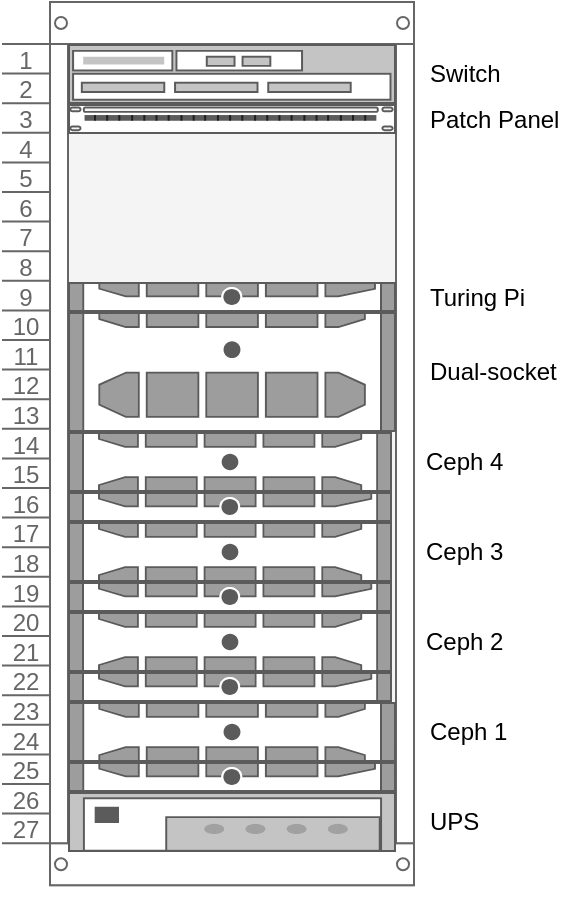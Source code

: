 <mxfile version="20.8.23" type="github" pages="8">
  <diagram id="Quo61Ri9_a2yAbudEfrT" name="Rack">
    <mxGraphModel dx="1232" dy="1152" grid="1" gridSize="10" guides="1" tooltips="1" connect="1" arrows="1" fold="1" page="1" pageScale="1" pageWidth="850" pageHeight="1100" math="0" shadow="0">
      <root>
        <mxCell id="0" />
        <mxCell id="1" parent="0" />
        <mxCell id="zNo3CK7nKQr4pIhICBur-1" value="" style="strokeColor=#666666;html=1;verticalLabelPosition=bottom;labelBackgroundColor=#ffffff;verticalAlign=top;outlineConnect=0;shadow=0;dashed=0;shape=mxgraph.rackGeneral.rackCabinet2;fillColor2=#f4f4f4;container=1;collapsible=0;childLayout=rack;allowGaps=1;marginLeft=33;marginRight=9;marginTop=21;marginBottom=22;textColor=#666666;numDisp=ascend;unitNum=27;" parent="1" vertex="1">
          <mxGeometry x="300" y="170" width="206" height="450" as="geometry" />
        </mxCell>
        <mxCell id="zNo3CK7nKQr4pIhICBur-23" value="Switch" style="strokeColor=#666666;html=1;labelPosition=right;align=left;spacingLeft=15;shadow=0;dashed=0;outlineConnect=0;shape=mxgraph.rack.general.switches_1;" parent="zNo3CK7nKQr4pIhICBur-1" vertex="1">
          <mxGeometry x="33" y="21" width="164" height="30" as="geometry" />
        </mxCell>
        <mxCell id="zNo3CK7nKQr4pIhICBur-21" value="Patch Panel" style="strokeColor=#666666;html=1;labelPosition=right;align=left;spacingLeft=15;shadow=0;dashed=0;outlineConnect=0;shape=mxgraph.rack.general.cat5e_rack_mount_patch_panel_24_ports;" parent="zNo3CK7nKQr4pIhICBur-1" vertex="1">
          <mxGeometry x="33" y="51" width="164" height="15" as="geometry" />
        </mxCell>
        <mxCell id="zNo3CK7nKQr4pIhICBur-26" value="Turing Pi" style="strokeColor=#666666;html=1;labelPosition=right;align=left;spacingLeft=15;shadow=0;dashed=0;outlineConnect=0;shape=mxgraph.rack.dell.dell_poweredge_1u;" parent="zNo3CK7nKQr4pIhICBur-1" vertex="1">
          <mxGeometry x="33" y="140" width="164" height="15" as="geometry" />
        </mxCell>
        <mxCell id="zNo3CK7nKQr4pIhICBur-8" value="Dual-socket" style="strokeColor=#666666;html=1;labelPosition=right;align=left;spacingLeft=15;shadow=0;dashed=0;outlineConnect=0;shape=mxgraph.rack.dell.dell_poweredge_4u;" parent="zNo3CK7nKQr4pIhICBur-1" vertex="1">
          <mxGeometry x="33" y="155" width="164" height="60" as="geometry" />
        </mxCell>
        <mxCell id="zNo3CK7nKQr4pIhICBur-18" value="" style="group;labelPosition=right;verticalLabelPosition=middle;align=left;verticalAlign=middle;" parent="zNo3CK7nKQr4pIhICBur-1" vertex="1" connectable="0">
          <mxGeometry x="33" y="215" width="164" height="45" as="geometry" />
        </mxCell>
        <mxCell id="zNo3CK7nKQr4pIhICBur-19" value="Ceph 4" style="strokeColor=#666666;html=1;labelPosition=right;align=left;spacingLeft=15;shadow=0;dashed=0;outlineConnect=0;shape=mxgraph.rack.dell.dell_poweredge_2u;" parent="zNo3CK7nKQr4pIhICBur-18" vertex="1">
          <mxGeometry width="162" height="30" as="geometry" />
        </mxCell>
        <mxCell id="zNo3CK7nKQr4pIhICBur-20" value="" style="strokeColor=#666666;html=1;labelPosition=right;align=left;spacingLeft=15;shadow=0;dashed=0;outlineConnect=0;shape=mxgraph.rack.dell.dell_poweredge_1u;" parent="zNo3CK7nKQr4pIhICBur-18" vertex="1">
          <mxGeometry y="30" width="162" height="15" as="geometry" />
        </mxCell>
        <mxCell id="zNo3CK7nKQr4pIhICBur-30" value="" style="group;labelPosition=right;verticalLabelPosition=middle;align=left;verticalAlign=middle;" parent="zNo3CK7nKQr4pIhICBur-1" vertex="1" connectable="0">
          <mxGeometry x="33" y="260" width="164" height="45" as="geometry" />
        </mxCell>
        <mxCell id="zNo3CK7nKQr4pIhICBur-31" value="Ceph 3" style="strokeColor=#666666;html=1;labelPosition=right;align=left;spacingLeft=15;shadow=0;dashed=0;outlineConnect=0;shape=mxgraph.rack.dell.dell_poweredge_2u;" parent="zNo3CK7nKQr4pIhICBur-30" vertex="1">
          <mxGeometry width="162" height="30.0" as="geometry" />
        </mxCell>
        <mxCell id="zNo3CK7nKQr4pIhICBur-32" value="" style="strokeColor=#666666;html=1;labelPosition=right;align=left;spacingLeft=15;shadow=0;dashed=0;outlineConnect=0;shape=mxgraph.rack.dell.dell_poweredge_1u;" parent="zNo3CK7nKQr4pIhICBur-30" vertex="1">
          <mxGeometry y="30.0" width="162" height="15.0" as="geometry" />
        </mxCell>
        <mxCell id="zNo3CK7nKQr4pIhICBur-34" value="" style="group" parent="zNo3CK7nKQr4pIhICBur-1" vertex="1" connectable="0">
          <mxGeometry x="33" y="305" width="164" height="45" as="geometry" />
        </mxCell>
        <mxCell id="zNo3CK7nKQr4pIhICBur-13" value="Ceph 2" style="strokeColor=#666666;html=1;labelPosition=right;align=left;spacingLeft=15;shadow=0;dashed=0;outlineConnect=0;shape=mxgraph.rack.dell.dell_poweredge_2u;" parent="zNo3CK7nKQr4pIhICBur-34" vertex="1">
          <mxGeometry width="162" height="30" as="geometry" />
        </mxCell>
        <mxCell id="zNo3CK7nKQr4pIhICBur-14" value="" style="strokeColor=#666666;html=1;labelPosition=right;align=left;spacingLeft=15;shadow=0;dashed=0;outlineConnect=0;shape=mxgraph.rack.dell.dell_poweredge_1u;" parent="zNo3CK7nKQr4pIhICBur-34" vertex="1">
          <mxGeometry y="30" width="162" height="15" as="geometry" />
        </mxCell>
        <mxCell id="zNo3CK7nKQr4pIhICBur-33" value="" style="group" parent="zNo3CK7nKQr4pIhICBur-1" vertex="1" connectable="0">
          <mxGeometry x="33" y="350" width="164" height="45" as="geometry" />
        </mxCell>
        <mxCell id="zNo3CK7nKQr4pIhICBur-6" value="Ceph 1" style="strokeColor=#666666;html=1;labelPosition=right;align=left;spacingLeft=15;shadow=0;dashed=0;outlineConnect=0;shape=mxgraph.rack.dell.dell_poweredge_2u;" parent="zNo3CK7nKQr4pIhICBur-33" vertex="1">
          <mxGeometry width="164" height="30" as="geometry" />
        </mxCell>
        <mxCell id="zNo3CK7nKQr4pIhICBur-7" value="" style="strokeColor=#666666;html=1;labelPosition=right;align=left;spacingLeft=15;shadow=0;dashed=0;outlineConnect=0;shape=mxgraph.rack.dell.dell_poweredge_1u;" parent="zNo3CK7nKQr4pIhICBur-33" vertex="1">
          <mxGeometry y="30" width="164" height="15" as="geometry" />
        </mxCell>
        <mxCell id="zNo3CK7nKQr4pIhICBur-28" value="UPS" style="strokeColor=#666666;html=1;labelPosition=right;align=left;spacingLeft=15;shadow=0;dashed=0;outlineConnect=0;shape=mxgraph.rack.general.hub;" parent="zNo3CK7nKQr4pIhICBur-1" vertex="1">
          <mxGeometry x="33" y="395" width="164" height="30" as="geometry" />
        </mxCell>
      </root>
    </mxGraphModel>
  </diagram>
  <diagram id="E1EfsuxhSvi0O3DrFGvF" name="Network Overview">
    <mxGraphModel dx="1232" dy="1152" grid="1" gridSize="10" guides="1" tooltips="1" connect="1" arrows="1" fold="1" page="1" pageScale="1" pageWidth="850" pageHeight="1100" math="0" shadow="0">
      <root>
        <mxCell id="0" />
        <mxCell id="1" parent="0" />
        <mxCell id="7sLhB7o1R7ILvc8eoV0f-6" style="edgeStyle=orthogonalEdgeStyle;rounded=0;orthogonalLoop=1;jettySize=auto;html=1;entryX=0.1;entryY=1;entryDx=0;entryDy=0;entryPerimeter=0;" parent="1" source="7sLhB7o1R7ILvc8eoV0f-2" target="7sLhB7o1R7ILvc8eoV0f-5" edge="1">
          <mxGeometry relative="1" as="geometry" />
        </mxCell>
        <UserObject label="SuperMicro" link="data:page/id,ElCHXQXP82IoNYrYS7ia" id="7sLhB7o1R7ILvc8eoV0f-2">
          <mxCell style="sketch=0;aspect=fixed;pointerEvents=1;shadow=0;dashed=0;html=1;strokeColor=none;labelPosition=center;verticalLabelPosition=bottom;verticalAlign=top;align=center;fillColor=#00188D;shape=mxgraph.mscae.enterprise.device" parent="1" vertex="1">
            <mxGeometry x="336" y="524" width="50" height="26" as="geometry" />
          </mxCell>
        </UserObject>
        <mxCell id="7sLhB7o1R7ILvc8eoV0f-8" style="edgeStyle=orthogonalEdgeStyle;rounded=0;orthogonalLoop=1;jettySize=auto;html=1;entryX=0.9;entryY=1;entryDx=0;entryDy=0;entryPerimeter=0;" parent="1" source="7sLhB7o1R7ILvc8eoV0f-3" target="7sLhB7o1R7ILvc8eoV0f-5" edge="1">
          <mxGeometry relative="1" as="geometry" />
        </mxCell>
        <UserObject label="Ceph" link="data:page/id,j83oYdBpqzVburkKQ1tJ" id="7sLhB7o1R7ILvc8eoV0f-3">
          <mxCell style="sketch=0;aspect=fixed;pointerEvents=1;shadow=0;dashed=0;html=1;strokeColor=none;labelPosition=center;verticalLabelPosition=bottom;verticalAlign=top;align=center;fillColor=#00188D;shape=mxgraph.mscae.enterprise.device" parent="1" vertex="1">
            <mxGeometry x="465" y="524" width="50" height="26" as="geometry" />
          </mxCell>
        </UserObject>
        <mxCell id="7sLhB7o1R7ILvc8eoV0f-7" style="edgeStyle=orthogonalEdgeStyle;rounded=0;orthogonalLoop=1;jettySize=auto;html=1;entryX=0.5;entryY=1;entryDx=0;entryDy=0;entryPerimeter=0;" parent="1" source="7sLhB7o1R7ILvc8eoV0f-4" target="7sLhB7o1R7ILvc8eoV0f-5" edge="1">
          <mxGeometry relative="1" as="geometry" />
        </mxCell>
        <UserObject label="JellyHive" link="data:page/id,f75ZTOVikK77dWQOuikO" id="7sLhB7o1R7ILvc8eoV0f-4">
          <mxCell style="sketch=0;aspect=fixed;pointerEvents=1;shadow=0;dashed=0;html=1;strokeColor=none;labelPosition=center;verticalLabelPosition=bottom;verticalAlign=top;align=center;fillColor=#00188D;shape=mxgraph.mscae.enterprise.device" parent="1" vertex="1">
            <mxGeometry x="400.5" y="524" width="50" height="26" as="geometry" />
          </mxCell>
        </UserObject>
        <mxCell id="5HfGmw7fs_nK85q7B12F-2" style="edgeStyle=orthogonalEdgeStyle;rounded=0;orthogonalLoop=1;jettySize=auto;html=1;exitX=0.5;exitY=0;exitDx=0;exitDy=0;exitPerimeter=0;entryX=0.5;entryY=0.71;entryDx=0;entryDy=0;entryPerimeter=0;" parent="1" source="7sLhB7o1R7ILvc8eoV0f-5" target="5HfGmw7fs_nK85q7B12F-1" edge="1">
          <mxGeometry relative="1" as="geometry" />
        </mxCell>
        <mxCell id="7sLhB7o1R7ILvc8eoV0f-5" value="10G&amp;nbsp; SFP+ Switch" style="fontColor=#0066CC;verticalAlign=middle;verticalLabelPosition=middle;labelPosition=left;align=right;html=1;outlineConnect=0;fillColor=#CCCCCC;strokeColor=#6881B3;gradientColor=none;gradientDirection=north;strokeWidth=2;shape=mxgraph.networks.switch;" parent="1" vertex="1">
          <mxGeometry x="376" y="394" width="100" height="30" as="geometry" />
        </mxCell>
        <mxCell id="7sLhB7o1R7ILvc8eoV0f-9" value="" style="sketch=0;aspect=fixed;pointerEvents=1;shadow=0;dashed=0;html=1;strokeColor=none;labelPosition=center;verticalLabelPosition=bottom;verticalAlign=top;align=center;fillColor=#00188D;shape=mxgraph.mscae.enterprise.wireless_connection;rotation=-90;" parent="1" vertex="1">
          <mxGeometry x="404.5" y="215.62" width="42" height="50" as="geometry" />
        </mxCell>
        <mxCell id="7sLhB7o1R7ILvc8eoV0f-10" value="Orbi Main" style="sketch=0;aspect=fixed;pointerEvents=1;shadow=0;dashed=0;html=1;strokeColor=none;labelPosition=left;verticalLabelPosition=middle;verticalAlign=middle;align=right;fillColor=#00188D;shape=mxgraph.mscae.enterprise.router" parent="1" vertex="1">
          <mxGeometry x="386" y="154" width="79" height="61.62" as="geometry" />
        </mxCell>
        <mxCell id="5HfGmw7fs_nK85q7B12F-1" value="Orbi Room" style="sketch=0;aspect=fixed;pointerEvents=1;shadow=0;dashed=0;html=1;strokeColor=none;labelPosition=left;verticalLabelPosition=middle;verticalAlign=middle;align=right;fillColor=#00188D;shape=mxgraph.mscae.enterprise.router" parent="1" vertex="1">
          <mxGeometry x="386" y="274" width="79" height="61.62" as="geometry" />
        </mxCell>
      </root>
    </mxGraphModel>
  </diagram>
  <diagram id="ElCHXQXP82IoNYrYS7ia" name="SuperMicro DualSock">
    <mxGraphModel dx="1232" dy="1152" grid="1" gridSize="10" guides="1" tooltips="1" connect="1" arrows="1" fold="1" page="1" pageScale="1" pageWidth="850" pageHeight="1100" math="0" shadow="0">
      <root>
        <mxCell id="0" />
        <mxCell id="1" parent="0" />
      </root>
    </mxGraphModel>
  </diagram>
  <diagram id="j83oYdBpqzVburkKQ1tJ" name="Ceph">
    <mxGraphModel dx="1232" dy="1152" grid="1" gridSize="10" guides="1" tooltips="1" connect="1" arrows="1" fold="1" page="1" pageScale="1" pageWidth="850" pageHeight="1100" math="0" shadow="0">
      <root>
        <mxCell id="0" />
        <mxCell id="1" parent="0" />
        <mxCell id="AwaVexAP-3yjNLGgfEaI-5" style="edgeStyle=orthogonalEdgeStyle;rounded=0;orthogonalLoop=1;jettySize=auto;html=1;exitX=0.5;exitY=0;exitDx=0;exitDy=0;exitPerimeter=0;entryX=0.01;entryY=0.98;entryDx=0;entryDy=0;entryPerimeter=0;" parent="1" source="AwaVexAP-3yjNLGgfEaI-1" target="AwaVexAP-3yjNLGgfEaI-4" edge="1">
          <mxGeometry relative="1" as="geometry" />
        </mxCell>
        <UserObject label="Ceph-1" link="data:page/id,Vjd5sq-JhDC3Dur63Eyk" id="AwaVexAP-3yjNLGgfEaI-1">
          <mxCell style="sketch=0;aspect=fixed;pointerEvents=1;shadow=0;dashed=0;html=1;strokeColor=none;labelPosition=center;verticalLabelPosition=bottom;verticalAlign=top;align=center;fillColor=#00188D;shape=mxgraph.mscae.enterprise.server_generic" parent="1" vertex="1">
            <mxGeometry x="330" y="490" width="24" height="50" as="geometry" />
          </mxCell>
        </UserObject>
        <mxCell id="AwaVexAP-3yjNLGgfEaI-6" style="edgeStyle=orthogonalEdgeStyle;rounded=0;orthogonalLoop=1;jettySize=auto;html=1;exitX=0.5;exitY=0;exitDx=0;exitDy=0;exitPerimeter=0;entryX=0.5;entryY=1;entryDx=0;entryDy=0;entryPerimeter=0;" parent="1" source="AwaVexAP-3yjNLGgfEaI-2" target="AwaVexAP-3yjNLGgfEaI-4" edge="1">
          <mxGeometry relative="1" as="geometry" />
        </mxCell>
        <UserObject label="Ceph-2" link="data:page/id,dJAMB9YnKg-9HXfTzt0Q" id="AwaVexAP-3yjNLGgfEaI-2">
          <mxCell style="sketch=0;aspect=fixed;pointerEvents=1;shadow=0;dashed=0;html=1;strokeColor=none;labelPosition=center;verticalLabelPosition=bottom;verticalAlign=top;align=center;fillColor=#00188D;shape=mxgraph.mscae.enterprise.server_generic" parent="1" vertex="1">
            <mxGeometry x="450" y="490" width="24" height="50" as="geometry" />
          </mxCell>
        </UserObject>
        <mxCell id="AwaVexAP-3yjNLGgfEaI-7" style="edgeStyle=orthogonalEdgeStyle;rounded=0;orthogonalLoop=1;jettySize=auto;html=1;exitX=0.5;exitY=0;exitDx=0;exitDy=0;exitPerimeter=0;entryX=0.99;entryY=0.98;entryDx=0;entryDy=0;entryPerimeter=0;" parent="1" source="AwaVexAP-3yjNLGgfEaI-3" target="AwaVexAP-3yjNLGgfEaI-4" edge="1">
          <mxGeometry relative="1" as="geometry" />
        </mxCell>
        <UserObject label="Ceph-3" link="data:page/id,MnN-UX4BbHbzCIjnVO7I" id="AwaVexAP-3yjNLGgfEaI-3">
          <mxCell style="sketch=0;aspect=fixed;pointerEvents=1;shadow=0;dashed=0;html=1;strokeColor=none;labelPosition=center;verticalLabelPosition=bottom;verticalAlign=top;align=center;fillColor=#00188D;shape=mxgraph.mscae.enterprise.server_generic" parent="1" vertex="1">
            <mxGeometry x="570" y="490" width="24" height="50" as="geometry" />
          </mxCell>
        </UserObject>
        <mxCell id="AwaVexAP-3yjNLGgfEaI-4" value="10Gb SFP+ Switch" style="sketch=0;aspect=fixed;pointerEvents=1;shadow=0;dashed=0;html=1;strokeColor=none;labelPosition=center;verticalLabelPosition=top;verticalAlign=bottom;align=center;fillColor=#00188D;shape=mxgraph.mscae.enterprise.device" parent="1" vertex="1">
          <mxGeometry x="437" y="320" width="50" height="26" as="geometry" />
        </mxCell>
        <UserObject label="Go Back" link="data:page/id,E1EfsuxhSvi0O3DrFGvF" id="1Opaqr3p8xX2t_JSOPM--1">
          <mxCell style="shape=flexArrow;endArrow=classic;html=1;rounded=0;labelPosition=right;verticalLabelPosition=bottom;align=left;verticalAlign=top;" parent="1" edge="1">
            <mxGeometry width="50" height="50" relative="1" as="geometry">
              <mxPoint x="90" y="90" as="sourcePoint" />
              <mxPoint x="40" y="40" as="targetPoint" />
            </mxGeometry>
          </mxCell>
        </UserObject>
      </root>
    </mxGraphModel>
  </diagram>
  <diagram id="Vjd5sq-JhDC3Dur63Eyk" name="Ceph-1">
    <mxGraphModel dx="1232" dy="1152" grid="1" gridSize="10" guides="1" tooltips="1" connect="1" arrows="1" fold="1" page="1" pageScale="1" pageWidth="850" pageHeight="1100" math="0" shadow="0">
      <root>
        <mxCell id="0" />
        <mxCell id="1" parent="0" />
        <mxCell id="ApBoAAum1uApdB_s47ig-1" value="SFP+ NIC, Dual port" style="sketch=0;aspect=fixed;pointerEvents=1;shadow=0;dashed=0;html=1;strokeColor=none;labelPosition=center;verticalLabelPosition=bottom;verticalAlign=top;align=center;fillColor=#00188D;shape=mxgraph.mscae.enterprise.network_card" parent="1" vertex="1">
          <mxGeometry x="520" y="720" width="50" height="35" as="geometry" />
        </mxCell>
        <mxCell id="ApBoAAum1uApdB_s47ig-2" value="mITX/mATX 2U Chassis, 4~ 3.5&quot; drives" style="sketch=0;aspect=fixed;pointerEvents=1;shadow=0;dashed=0;html=1;strokeColor=none;labelPosition=center;verticalLabelPosition=top;verticalAlign=bottom;align=center;fillColor=#00188D;shape=mxgraph.mscae.enterprise.device" parent="1" vertex="1">
          <mxGeometry x="400" y="450" width="50" height="26" as="geometry" />
        </mxCell>
        <mxCell id="ApBoAAum1uApdB_s47ig-3" style="edgeStyle=orthogonalEdgeStyle;rounded=0;orthogonalLoop=1;jettySize=auto;html=1;exitX=1;exitY=0.505;exitDx=0;exitDy=0;exitPerimeter=0;" parent="1" source="ApBoAAum1uApdB_s47ig-5" target="ApBoAAum1uApdB_s47ig-1" edge="1">
          <mxGeometry relative="1" as="geometry" />
        </mxCell>
        <mxCell id="ApBoAAum1uApdB_s47ig-4" style="edgeStyle=orthogonalEdgeStyle;rounded=0;orthogonalLoop=1;jettySize=auto;html=1;exitX=0.5;exitY=0.03;exitDx=0;exitDy=0;exitPerimeter=0;entryX=0.5;entryY=1;entryDx=0;entryDy=0;entryPerimeter=0;" parent="1" source="ApBoAAum1uApdB_s47ig-5" target="ApBoAAum1uApdB_s47ig-15" edge="1">
          <mxGeometry relative="1" as="geometry" />
        </mxCell>
        <mxCell id="ApBoAAum1uApdB_s47ig-5" value="Ryzen 7 5700G" style="sketch=0;aspect=fixed;pointerEvents=1;shadow=0;dashed=0;html=1;strokeColor=none;labelPosition=left;verticalLabelPosition=middle;verticalAlign=middle;align=right;fillColor=#00188D;shape=mxgraph.mscae.enterprise.connectors" parent="1" vertex="1">
          <mxGeometry x="400" y="720" width="50" height="34" as="geometry" />
        </mxCell>
        <mxCell id="ApBoAAum1uApdB_s47ig-6" style="edgeStyle=orthogonalEdgeStyle;rounded=0;orthogonalLoop=1;jettySize=auto;html=1;exitX=1;exitY=0.5;exitDx=0;exitDy=0;exitPerimeter=0;entryX=0;entryY=0.5;entryDx=0;entryDy=0;entryPerimeter=0;" parent="1" source="ApBoAAum1uApdB_s47ig-7" target="ApBoAAum1uApdB_s47ig-15" edge="1">
          <mxGeometry relative="1" as="geometry" />
        </mxCell>
        <mxCell id="ApBoAAum1uApdB_s47ig-7" value="4TB 3.5&quot; HDD" style="sketch=0;aspect=fixed;pointerEvents=1;shadow=0;dashed=0;html=1;strokeColor=none;labelPosition=center;verticalLabelPosition=bottom;verticalAlign=top;align=center;fillColor=#00188D;shape=mxgraph.mscae.enterprise.database_generic" parent="1" vertex="1">
          <mxGeometry x="114.5" y="700" width="37" height="50" as="geometry" />
        </mxCell>
        <mxCell id="ApBoAAum1uApdB_s47ig-8" style="edgeStyle=orthogonalEdgeStyle;rounded=0;orthogonalLoop=1;jettySize=auto;html=1;exitX=1;exitY=0.5;exitDx=0;exitDy=0;exitPerimeter=0;entryX=0;entryY=0.5;entryDx=0;entryDy=0;entryPerimeter=0;" parent="1" source="ApBoAAum1uApdB_s47ig-9" target="ApBoAAum1uApdB_s47ig-15" edge="1">
          <mxGeometry relative="1" as="geometry" />
        </mxCell>
        <mxCell id="ApBoAAum1uApdB_s47ig-9" value="M.2 NVMe for OS" style="sketch=0;aspect=fixed;pointerEvents=1;shadow=0;dashed=0;html=1;strokeColor=none;labelPosition=center;verticalLabelPosition=top;verticalAlign=bottom;align=center;fillColor=#00188D;shape=mxgraph.mscae.enterprise.document" parent="1" vertex="1">
          <mxGeometry x="111.5" y="490" width="40" height="50" as="geometry" />
        </mxCell>
        <mxCell id="ApBoAAum1uApdB_s47ig-10" style="edgeStyle=orthogonalEdgeStyle;rounded=0;orthogonalLoop=1;jettySize=auto;html=1;exitX=1;exitY=0.5;exitDx=0;exitDy=0;exitPerimeter=0;entryX=0;entryY=0.5;entryDx=0;entryDy=0;entryPerimeter=0;" parent="1" source="ApBoAAum1uApdB_s47ig-11" target="ApBoAAum1uApdB_s47ig-15" edge="1">
          <mxGeometry relative="1" as="geometry" />
        </mxCell>
        <mxCell id="ApBoAAum1uApdB_s47ig-11" value="M.2 NVMe for Journaling" style="sketch=0;aspect=fixed;pointerEvents=1;shadow=0;dashed=0;html=1;strokeColor=none;labelPosition=center;verticalLabelPosition=bottom;verticalAlign=top;align=center;fillColor=#00188D;shape=mxgraph.mscae.enterprise.document" parent="1" vertex="1">
          <mxGeometry x="110" y="589" width="40" height="50" as="geometry" />
        </mxCell>
        <mxCell id="ApBoAAum1uApdB_s47ig-12" style="edgeStyle=orthogonalEdgeStyle;rounded=0;orthogonalLoop=1;jettySize=auto;html=1;exitX=0.5;exitY=0;exitDx=0;exitDy=0;exitPerimeter=0;entryX=0.5;entryY=0.97;entryDx=0;entryDy=0;entryPerimeter=0;" parent="1" source="ApBoAAum1uApdB_s47ig-13" target="ApBoAAum1uApdB_s47ig-5" edge="1">
          <mxGeometry relative="1" as="geometry" />
        </mxCell>
        <mxCell id="ApBoAAum1uApdB_s47ig-13" value="32-64GB Ram" style="sketch=0;aspect=fixed;pointerEvents=1;shadow=0;dashed=0;html=1;strokeColor=none;labelPosition=center;verticalLabelPosition=bottom;verticalAlign=top;align=center;fillColor=#00188D;shape=mxgraph.mscae.enterprise.storage" parent="1" vertex="1">
          <mxGeometry x="400" y="840" width="50" height="41" as="geometry" />
        </mxCell>
        <mxCell id="ApBoAAum1uApdB_s47ig-14" style="edgeStyle=orthogonalEdgeStyle;rounded=0;orthogonalLoop=1;jettySize=auto;html=1;exitX=0.5;exitY=0;exitDx=0;exitDy=0;exitPerimeter=0;entryX=0.5;entryY=1;entryDx=0;entryDy=0;entryPerimeter=0;" parent="1" source="ApBoAAum1uApdB_s47ig-15" target="ApBoAAum1uApdB_s47ig-2" edge="1">
          <mxGeometry relative="1" as="geometry" />
        </mxCell>
        <mxCell id="ApBoAAum1uApdB_s47ig-15" value="mITX/mATX motherboard" style="sketch=0;aspect=fixed;pointerEvents=1;shadow=0;dashed=0;html=1;strokeColor=none;labelPosition=right;verticalLabelPosition=middle;verticalAlign=middle;align=left;fillColor=#00188D;shape=mxgraph.mscae.enterprise.smartcard" parent="1" vertex="1">
          <mxGeometry x="400" y="598" width="50" height="32" as="geometry" />
        </mxCell>
        <UserObject label="Go Back" link="data:page/id,j83oYdBpqzVburkKQ1tJ" id="hIyNV1SKVltQaKVPm9AW-1">
          <mxCell style="shape=flexArrow;endArrow=classic;html=1;rounded=0;labelPosition=right;verticalLabelPosition=bottom;align=left;verticalAlign=top;" parent="1" edge="1">
            <mxGeometry width="50" height="50" relative="1" as="geometry">
              <mxPoint x="90" y="90" as="sourcePoint" />
              <mxPoint x="40" y="40" as="targetPoint" />
            </mxGeometry>
          </mxCell>
        </UserObject>
      </root>
    </mxGraphModel>
  </diagram>
  <diagram id="dJAMB9YnKg-9HXfTzt0Q" name="Ceph-2">
    <mxGraphModel dx="1232" dy="1152" grid="1" gridSize="10" guides="1" tooltips="1" connect="1" arrows="1" fold="1" page="1" pageScale="1" pageWidth="850" pageHeight="1100" math="0" shadow="0">
      <root>
        <mxCell id="0" />
        <mxCell id="1" parent="0" />
        <mxCell id="Hj6cFRKGHhb9x1Fbf2D3-1" value="SFP+ NIC, Dual port" style="sketch=0;aspect=fixed;pointerEvents=1;shadow=0;dashed=0;html=1;strokeColor=none;labelPosition=center;verticalLabelPosition=bottom;verticalAlign=top;align=center;fillColor=#00188D;shape=mxgraph.mscae.enterprise.network_card" parent="1" vertex="1">
          <mxGeometry x="520" y="720" width="50" height="35" as="geometry" />
        </mxCell>
        <mxCell id="Hj6cFRKGHhb9x1Fbf2D3-2" value="mITX/mATX 2U Chassis, 4~ 3.5&quot; drives" style="sketch=0;aspect=fixed;pointerEvents=1;shadow=0;dashed=0;html=1;strokeColor=none;labelPosition=center;verticalLabelPosition=top;verticalAlign=bottom;align=center;fillColor=#00188D;shape=mxgraph.mscae.enterprise.device" parent="1" vertex="1">
          <mxGeometry x="400" y="450" width="50" height="26" as="geometry" />
        </mxCell>
        <mxCell id="Hj6cFRKGHhb9x1Fbf2D3-3" style="edgeStyle=orthogonalEdgeStyle;rounded=0;orthogonalLoop=1;jettySize=auto;html=1;exitX=1;exitY=0.505;exitDx=0;exitDy=0;exitPerimeter=0;" parent="1" source="Hj6cFRKGHhb9x1Fbf2D3-5" target="Hj6cFRKGHhb9x1Fbf2D3-1" edge="1">
          <mxGeometry relative="1" as="geometry" />
        </mxCell>
        <mxCell id="Hj6cFRKGHhb9x1Fbf2D3-4" style="edgeStyle=orthogonalEdgeStyle;rounded=0;orthogonalLoop=1;jettySize=auto;html=1;exitX=0.5;exitY=0.03;exitDx=0;exitDy=0;exitPerimeter=0;entryX=0.5;entryY=1;entryDx=0;entryDy=0;entryPerimeter=0;" parent="1" source="Hj6cFRKGHhb9x1Fbf2D3-5" target="Hj6cFRKGHhb9x1Fbf2D3-15" edge="1">
          <mxGeometry relative="1" as="geometry" />
        </mxCell>
        <mxCell id="Hj6cFRKGHhb9x1Fbf2D3-5" value="Ryzen 7 5700G" style="sketch=0;aspect=fixed;pointerEvents=1;shadow=0;dashed=0;html=1;strokeColor=none;labelPosition=left;verticalLabelPosition=middle;verticalAlign=middle;align=right;fillColor=#00188D;shape=mxgraph.mscae.enterprise.connectors" parent="1" vertex="1">
          <mxGeometry x="400" y="720" width="50" height="34" as="geometry" />
        </mxCell>
        <mxCell id="Hj6cFRKGHhb9x1Fbf2D3-6" style="edgeStyle=orthogonalEdgeStyle;rounded=0;orthogonalLoop=1;jettySize=auto;html=1;exitX=1;exitY=0.5;exitDx=0;exitDy=0;exitPerimeter=0;entryX=0;entryY=0.5;entryDx=0;entryDy=0;entryPerimeter=0;" parent="1" source="Hj6cFRKGHhb9x1Fbf2D3-7" target="Hj6cFRKGHhb9x1Fbf2D3-15" edge="1">
          <mxGeometry relative="1" as="geometry" />
        </mxCell>
        <mxCell id="Hj6cFRKGHhb9x1Fbf2D3-7" value="4TB 3.5&quot; HDD" style="sketch=0;aspect=fixed;pointerEvents=1;shadow=0;dashed=0;html=1;strokeColor=none;labelPosition=center;verticalLabelPosition=bottom;verticalAlign=top;align=center;fillColor=#00188D;shape=mxgraph.mscae.enterprise.database_generic" parent="1" vertex="1">
          <mxGeometry x="114.5" y="700" width="37" height="50" as="geometry" />
        </mxCell>
        <mxCell id="Hj6cFRKGHhb9x1Fbf2D3-8" style="edgeStyle=orthogonalEdgeStyle;rounded=0;orthogonalLoop=1;jettySize=auto;html=1;exitX=1;exitY=0.5;exitDx=0;exitDy=0;exitPerimeter=0;entryX=0;entryY=0.5;entryDx=0;entryDy=0;entryPerimeter=0;" parent="1" source="Hj6cFRKGHhb9x1Fbf2D3-9" target="Hj6cFRKGHhb9x1Fbf2D3-15" edge="1">
          <mxGeometry relative="1" as="geometry" />
        </mxCell>
        <mxCell id="Hj6cFRKGHhb9x1Fbf2D3-9" value="M.2 NVMe for OS" style="sketch=0;aspect=fixed;pointerEvents=1;shadow=0;dashed=0;html=1;strokeColor=none;labelPosition=center;verticalLabelPosition=top;verticalAlign=bottom;align=center;fillColor=#00188D;shape=mxgraph.mscae.enterprise.document" parent="1" vertex="1">
          <mxGeometry x="111.5" y="490" width="40" height="50" as="geometry" />
        </mxCell>
        <mxCell id="Hj6cFRKGHhb9x1Fbf2D3-10" style="edgeStyle=orthogonalEdgeStyle;rounded=0;orthogonalLoop=1;jettySize=auto;html=1;exitX=1;exitY=0.5;exitDx=0;exitDy=0;exitPerimeter=0;entryX=0;entryY=0.5;entryDx=0;entryDy=0;entryPerimeter=0;" parent="1" source="Hj6cFRKGHhb9x1Fbf2D3-11" target="Hj6cFRKGHhb9x1Fbf2D3-15" edge="1">
          <mxGeometry relative="1" as="geometry" />
        </mxCell>
        <mxCell id="Hj6cFRKGHhb9x1Fbf2D3-11" value="M.2 NVMe for Journaling" style="sketch=0;aspect=fixed;pointerEvents=1;shadow=0;dashed=0;html=1;strokeColor=none;labelPosition=center;verticalLabelPosition=bottom;verticalAlign=top;align=center;fillColor=#00188D;shape=mxgraph.mscae.enterprise.document" parent="1" vertex="1">
          <mxGeometry x="110" y="589" width="40" height="50" as="geometry" />
        </mxCell>
        <mxCell id="Hj6cFRKGHhb9x1Fbf2D3-12" style="edgeStyle=orthogonalEdgeStyle;rounded=0;orthogonalLoop=1;jettySize=auto;html=1;exitX=0.5;exitY=0;exitDx=0;exitDy=0;exitPerimeter=0;entryX=0.5;entryY=0.97;entryDx=0;entryDy=0;entryPerimeter=0;" parent="1" source="Hj6cFRKGHhb9x1Fbf2D3-13" target="Hj6cFRKGHhb9x1Fbf2D3-5" edge="1">
          <mxGeometry relative="1" as="geometry" />
        </mxCell>
        <mxCell id="Hj6cFRKGHhb9x1Fbf2D3-13" value="32-64GB Ram" style="sketch=0;aspect=fixed;pointerEvents=1;shadow=0;dashed=0;html=1;strokeColor=none;labelPosition=center;verticalLabelPosition=bottom;verticalAlign=top;align=center;fillColor=#00188D;shape=mxgraph.mscae.enterprise.storage" parent="1" vertex="1">
          <mxGeometry x="400" y="840" width="50" height="41" as="geometry" />
        </mxCell>
        <mxCell id="Hj6cFRKGHhb9x1Fbf2D3-14" style="edgeStyle=orthogonalEdgeStyle;rounded=0;orthogonalLoop=1;jettySize=auto;html=1;exitX=0.5;exitY=0;exitDx=0;exitDy=0;exitPerimeter=0;entryX=0.5;entryY=1;entryDx=0;entryDy=0;entryPerimeter=0;" parent="1" source="Hj6cFRKGHhb9x1Fbf2D3-15" target="Hj6cFRKGHhb9x1Fbf2D3-2" edge="1">
          <mxGeometry relative="1" as="geometry" />
        </mxCell>
        <mxCell id="Hj6cFRKGHhb9x1Fbf2D3-15" value="mITX/mATX motherboard" style="sketch=0;aspect=fixed;pointerEvents=1;shadow=0;dashed=0;html=1;strokeColor=none;labelPosition=right;verticalLabelPosition=middle;verticalAlign=middle;align=left;fillColor=#00188D;shape=mxgraph.mscae.enterprise.smartcard" parent="1" vertex="1">
          <mxGeometry x="400" y="598" width="50" height="32" as="geometry" />
        </mxCell>
        <UserObject label="Go Back" link="data:page/id,j83oYdBpqzVburkKQ1tJ" id="wXbcz0rHVDjoHOJDXH11-1">
          <mxCell style="shape=flexArrow;endArrow=classic;html=1;rounded=0;labelPosition=right;verticalLabelPosition=bottom;align=left;verticalAlign=top;" parent="1" edge="1">
            <mxGeometry width="50" height="50" relative="1" as="geometry">
              <mxPoint x="90" y="90" as="sourcePoint" />
              <mxPoint x="40" y="40" as="targetPoint" />
            </mxGeometry>
          </mxCell>
        </UserObject>
      </root>
    </mxGraphModel>
  </diagram>
  <diagram id="MnN-UX4BbHbzCIjnVO7I" name="Ceph-3">
    <mxGraphModel dx="1232" dy="1152" grid="1" gridSize="10" guides="1" tooltips="1" connect="1" arrows="1" fold="1" page="1" pageScale="1" pageWidth="850" pageHeight="1100" math="0" shadow="0">
      <root>
        <mxCell id="0" />
        <mxCell id="1" parent="0" />
        <mxCell id="WTUsXe7EHXzarnpLnSN8-1" value="SFP+ NIC, Dual port" style="sketch=0;aspect=fixed;pointerEvents=1;shadow=0;dashed=0;html=1;strokeColor=none;labelPosition=center;verticalLabelPosition=bottom;verticalAlign=top;align=center;fillColor=#00188D;shape=mxgraph.mscae.enterprise.network_card" parent="1" vertex="1">
          <mxGeometry x="520" y="720" width="50" height="35" as="geometry" />
        </mxCell>
        <mxCell id="WTUsXe7EHXzarnpLnSN8-6" value="mITX/mATX 2U Chassis, 4~ 3.5&quot; drives" style="sketch=0;aspect=fixed;pointerEvents=1;shadow=0;dashed=0;html=1;strokeColor=none;labelPosition=center;verticalLabelPosition=top;verticalAlign=bottom;align=center;fillColor=#00188D;shape=mxgraph.mscae.enterprise.device" parent="1" vertex="1">
          <mxGeometry x="400" y="450" width="50" height="26" as="geometry" />
        </mxCell>
        <mxCell id="WTUsXe7EHXzarnpLnSN8-7" style="edgeStyle=orthogonalEdgeStyle;rounded=0;orthogonalLoop=1;jettySize=auto;html=1;exitX=1;exitY=0.505;exitDx=0;exitDy=0;exitPerimeter=0;" parent="1" source="WTUsXe7EHXzarnpLnSN8-8" target="WTUsXe7EHXzarnpLnSN8-1" edge="1">
          <mxGeometry relative="1" as="geometry" />
        </mxCell>
        <mxCell id="NJ7LlG7DpJsIjzuGmJOf-6" style="edgeStyle=orthogonalEdgeStyle;rounded=0;orthogonalLoop=1;jettySize=auto;html=1;exitX=0.5;exitY=0.03;exitDx=0;exitDy=0;exitPerimeter=0;entryX=0.5;entryY=1;entryDx=0;entryDy=0;entryPerimeter=0;" parent="1" source="WTUsXe7EHXzarnpLnSN8-8" target="NJ7LlG7DpJsIjzuGmJOf-4" edge="1">
          <mxGeometry relative="1" as="geometry" />
        </mxCell>
        <mxCell id="WTUsXe7EHXzarnpLnSN8-8" value="Ryzen 7 5700G" style="sketch=0;aspect=fixed;pointerEvents=1;shadow=0;dashed=0;html=1;strokeColor=none;labelPosition=left;verticalLabelPosition=middle;verticalAlign=middle;align=right;fillColor=#00188D;shape=mxgraph.mscae.enterprise.connectors" parent="1" vertex="1">
          <mxGeometry x="400" y="720" width="50" height="34" as="geometry" />
        </mxCell>
        <mxCell id="NJ7LlG7DpJsIjzuGmJOf-9" style="edgeStyle=orthogonalEdgeStyle;rounded=0;orthogonalLoop=1;jettySize=auto;html=1;exitX=1;exitY=0.5;exitDx=0;exitDy=0;exitPerimeter=0;entryX=0;entryY=0.5;entryDx=0;entryDy=0;entryPerimeter=0;" parent="1" source="WTUsXe7EHXzarnpLnSN8-9" target="NJ7LlG7DpJsIjzuGmJOf-4" edge="1">
          <mxGeometry relative="1" as="geometry" />
        </mxCell>
        <mxCell id="WTUsXe7EHXzarnpLnSN8-9" value="4TB 3.5&quot; HDD" style="sketch=0;aspect=fixed;pointerEvents=1;shadow=0;dashed=0;html=1;strokeColor=none;labelPosition=center;verticalLabelPosition=bottom;verticalAlign=top;align=center;fillColor=#00188D;shape=mxgraph.mscae.enterprise.database_generic" parent="1" vertex="1">
          <mxGeometry x="114.5" y="700" width="37" height="50" as="geometry" />
        </mxCell>
        <mxCell id="NJ7LlG7DpJsIjzuGmJOf-10" style="edgeStyle=orthogonalEdgeStyle;rounded=0;orthogonalLoop=1;jettySize=auto;html=1;exitX=1;exitY=0.5;exitDx=0;exitDy=0;exitPerimeter=0;entryX=0;entryY=0.5;entryDx=0;entryDy=0;entryPerimeter=0;" parent="1" source="WTUsXe7EHXzarnpLnSN8-10" target="NJ7LlG7DpJsIjzuGmJOf-4" edge="1">
          <mxGeometry relative="1" as="geometry" />
        </mxCell>
        <mxCell id="WTUsXe7EHXzarnpLnSN8-10" value="M.2 NVMe for OS" style="sketch=0;aspect=fixed;pointerEvents=1;shadow=0;dashed=0;html=1;strokeColor=none;labelPosition=center;verticalLabelPosition=top;verticalAlign=bottom;align=center;fillColor=#00188D;shape=mxgraph.mscae.enterprise.document" parent="1" vertex="1">
          <mxGeometry x="111.5" y="490" width="40" height="50" as="geometry" />
        </mxCell>
        <mxCell id="NJ7LlG7DpJsIjzuGmJOf-8" style="edgeStyle=orthogonalEdgeStyle;rounded=0;orthogonalLoop=1;jettySize=auto;html=1;exitX=1;exitY=0.5;exitDx=0;exitDy=0;exitPerimeter=0;entryX=0;entryY=0.5;entryDx=0;entryDy=0;entryPerimeter=0;" parent="1" source="WTUsXe7EHXzarnpLnSN8-11" target="NJ7LlG7DpJsIjzuGmJOf-4" edge="1">
          <mxGeometry relative="1" as="geometry" />
        </mxCell>
        <mxCell id="WTUsXe7EHXzarnpLnSN8-11" value="M.2 NVMe for Journaling" style="sketch=0;aspect=fixed;pointerEvents=1;shadow=0;dashed=0;html=1;strokeColor=none;labelPosition=center;verticalLabelPosition=bottom;verticalAlign=top;align=center;fillColor=#00188D;shape=mxgraph.mscae.enterprise.document" parent="1" vertex="1">
          <mxGeometry x="110" y="589" width="40" height="50" as="geometry" />
        </mxCell>
        <mxCell id="WTUsXe7EHXzarnpLnSN8-12" style="edgeStyle=orthogonalEdgeStyle;rounded=0;orthogonalLoop=1;jettySize=auto;html=1;exitX=0.5;exitY=0;exitDx=0;exitDy=0;exitPerimeter=0;entryX=0.5;entryY=0.97;entryDx=0;entryDy=0;entryPerimeter=0;" parent="1" source="WTUsXe7EHXzarnpLnSN8-13" target="WTUsXe7EHXzarnpLnSN8-8" edge="1">
          <mxGeometry relative="1" as="geometry" />
        </mxCell>
        <mxCell id="WTUsXe7EHXzarnpLnSN8-13" value="32-64GB Ram" style="sketch=0;aspect=fixed;pointerEvents=1;shadow=0;dashed=0;html=1;strokeColor=none;labelPosition=center;verticalLabelPosition=bottom;verticalAlign=top;align=center;fillColor=#00188D;shape=mxgraph.mscae.enterprise.storage" parent="1" vertex="1">
          <mxGeometry x="400" y="840" width="50" height="41" as="geometry" />
        </mxCell>
        <mxCell id="NJ7LlG7DpJsIjzuGmJOf-11" style="edgeStyle=orthogonalEdgeStyle;rounded=0;orthogonalLoop=1;jettySize=auto;html=1;exitX=0.5;exitY=0;exitDx=0;exitDy=0;exitPerimeter=0;entryX=0.5;entryY=1;entryDx=0;entryDy=0;entryPerimeter=0;" parent="1" source="NJ7LlG7DpJsIjzuGmJOf-4" target="WTUsXe7EHXzarnpLnSN8-6" edge="1">
          <mxGeometry relative="1" as="geometry" />
        </mxCell>
        <mxCell id="NJ7LlG7DpJsIjzuGmJOf-4" value="mITX/mATX motherboard" style="sketch=0;aspect=fixed;pointerEvents=1;shadow=0;dashed=0;html=1;strokeColor=none;labelPosition=right;verticalLabelPosition=middle;verticalAlign=middle;align=left;fillColor=#00188D;shape=mxgraph.mscae.enterprise.smartcard" parent="1" vertex="1">
          <mxGeometry x="400" y="598" width="50" height="32" as="geometry" />
        </mxCell>
        <UserObject label="Go Back" link="data:page/id,j83oYdBpqzVburkKQ1tJ" id="KkTZbjbWiP1kTROVlcUc-1">
          <mxCell style="shape=flexArrow;endArrow=classic;html=1;rounded=0;labelPosition=right;verticalLabelPosition=bottom;align=left;verticalAlign=top;" parent="1" edge="1">
            <mxGeometry width="50" height="50" relative="1" as="geometry">
              <mxPoint x="90" y="90" as="sourcePoint" />
              <mxPoint x="40" y="40" as="targetPoint" />
            </mxGeometry>
          </mxCell>
        </UserObject>
      </root>
    </mxGraphModel>
  </diagram>
  <diagram id="f75ZTOVikK77dWQOuikO" name="JellyHive">
    <mxGraphModel dx="1232" dy="1152" grid="1" gridSize="10" guides="1" tooltips="1" connect="1" arrows="1" fold="1" page="1" pageScale="1" pageWidth="850" pageHeight="1100" math="0" shadow="0">
      <root>
        <mxCell id="0" />
        <mxCell id="1" parent="0" />
        <mxCell id="AMo5JXxU8uF4BOOdNNoE-17" style="edgeStyle=orthogonalEdgeStyle;rounded=0;orthogonalLoop=1;jettySize=auto;html=1;exitX=0;exitY=0.5;exitDx=0;exitDy=0;exitPerimeter=0;" parent="1" source="AMo5JXxU8uF4BOOdNNoE-1" target="AMo5JXxU8uF4BOOdNNoE-8" edge="1">
          <mxGeometry relative="1" as="geometry" />
        </mxCell>
        <mxCell id="AMo5JXxU8uF4BOOdNNoE-1" value="SFP+ NIC, Dual port" style="sketch=0;aspect=fixed;pointerEvents=1;shadow=0;dashed=0;html=1;strokeColor=none;labelPosition=center;verticalLabelPosition=bottom;verticalAlign=top;align=center;fillColor=#00188D;shape=mxgraph.mscae.enterprise.network_card" parent="1" vertex="1">
          <mxGeometry x="520" y="560" width="50" height="35" as="geometry" />
        </mxCell>
        <mxCell id="AMo5JXxU8uF4BOOdNNoE-6" value="mITX/mATX 2U Chassis" style="sketch=0;aspect=fixed;pointerEvents=1;shadow=0;dashed=0;html=1;strokeColor=none;labelPosition=center;verticalLabelPosition=top;verticalAlign=bottom;align=center;fillColor=#00188D;shape=mxgraph.mscae.enterprise.device" parent="1" vertex="1">
          <mxGeometry x="400" y="450" width="50" height="26" as="geometry" />
        </mxCell>
        <mxCell id="AMo5JXxU8uF4BOOdNNoE-15" style="edgeStyle=orthogonalEdgeStyle;rounded=0;orthogonalLoop=1;jettySize=auto;html=1;exitX=0.5;exitY=0.03;exitDx=0;exitDy=0;exitPerimeter=0;entryX=0.5;entryY=1;entryDx=0;entryDy=0;entryPerimeter=0;" parent="1" source="AMo5JXxU8uF4BOOdNNoE-8" target="AMo5JXxU8uF4BOOdNNoE-6" edge="1">
          <mxGeometry relative="1" as="geometry" />
        </mxCell>
        <mxCell id="AMo5JXxU8uF4BOOdNNoE-8" value="i5-11400" style="sketch=0;aspect=fixed;pointerEvents=1;shadow=0;dashed=0;html=1;strokeColor=none;labelPosition=left;verticalLabelPosition=middle;verticalAlign=middle;align=right;fillColor=#00188D;shape=mxgraph.mscae.enterprise.connectors" parent="1" vertex="1">
          <mxGeometry x="400" y="560" width="50" height="34" as="geometry" />
        </mxCell>
        <mxCell id="AMo5JXxU8uF4BOOdNNoE-16" style="edgeStyle=orthogonalEdgeStyle;rounded=0;orthogonalLoop=1;jettySize=auto;html=1;exitX=1;exitY=0.5;exitDx=0;exitDy=0;exitPerimeter=0;entryX=0.03;entryY=0.5;entryDx=0;entryDy=0;entryPerimeter=0;" parent="1" source="AMo5JXxU8uF4BOOdNNoE-10" target="AMo5JXxU8uF4BOOdNNoE-6" edge="1">
          <mxGeometry relative="1" as="geometry" />
        </mxCell>
        <mxCell id="AMo5JXxU8uF4BOOdNNoE-10" value="M.2 NVMe for OS" style="sketch=0;aspect=fixed;pointerEvents=1;shadow=0;dashed=0;html=1;strokeColor=none;labelPosition=center;verticalLabelPosition=top;verticalAlign=bottom;align=center;fillColor=#00188D;shape=mxgraph.mscae.enterprise.document" parent="1" vertex="1">
          <mxGeometry x="270" y="438" width="40" height="50" as="geometry" />
        </mxCell>
        <mxCell id="AMo5JXxU8uF4BOOdNNoE-12" style="edgeStyle=orthogonalEdgeStyle;rounded=0;orthogonalLoop=1;jettySize=auto;html=1;exitX=0.5;exitY=0;exitDx=0;exitDy=0;exitPerimeter=0;entryX=0.5;entryY=0.97;entryDx=0;entryDy=0;entryPerimeter=0;" parent="1" source="AMo5JXxU8uF4BOOdNNoE-13" target="AMo5JXxU8uF4BOOdNNoE-8" edge="1">
          <mxGeometry relative="1" as="geometry" />
        </mxCell>
        <mxCell id="AMo5JXxU8uF4BOOdNNoE-13" value="32-64GB Ram" style="sketch=0;aspect=fixed;pointerEvents=1;shadow=0;dashed=0;html=1;strokeColor=none;labelPosition=center;verticalLabelPosition=bottom;verticalAlign=top;align=center;fillColor=#00188D;shape=mxgraph.mscae.enterprise.storage" parent="1" vertex="1">
          <mxGeometry x="400" y="680" width="50" height="41" as="geometry" />
        </mxCell>
        <UserObject label="Go Back" link="data:page/id,E1EfsuxhSvi0O3DrFGvF" id="OjmINwdQz5AhvMwDVHi7-1">
          <mxCell style="shape=flexArrow;endArrow=classic;html=1;rounded=0;labelPosition=right;verticalLabelPosition=bottom;align=left;verticalAlign=top;" parent="1" edge="1">
            <mxGeometry width="50" height="50" relative="1" as="geometry">
              <mxPoint x="90" y="90" as="sourcePoint" />
              <mxPoint x="40" y="40" as="targetPoint" />
            </mxGeometry>
          </mxCell>
        </UserObject>
      </root>
    </mxGraphModel>
  </diagram>
</mxfile>
